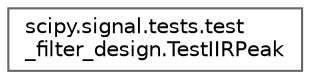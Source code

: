 digraph "Graphical Class Hierarchy"
{
 // LATEX_PDF_SIZE
  bgcolor="transparent";
  edge [fontname=Helvetica,fontsize=10,labelfontname=Helvetica,labelfontsize=10];
  node [fontname=Helvetica,fontsize=10,shape=box,height=0.2,width=0.4];
  rankdir="LR";
  Node0 [id="Node000000",label="scipy.signal.tests.test\l_filter_design.TestIIRPeak",height=0.2,width=0.4,color="grey40", fillcolor="white", style="filled",URL="$d3/d04/classscipy_1_1signal_1_1tests_1_1test__filter__design_1_1TestIIRPeak.html",tooltip=" "];
}
